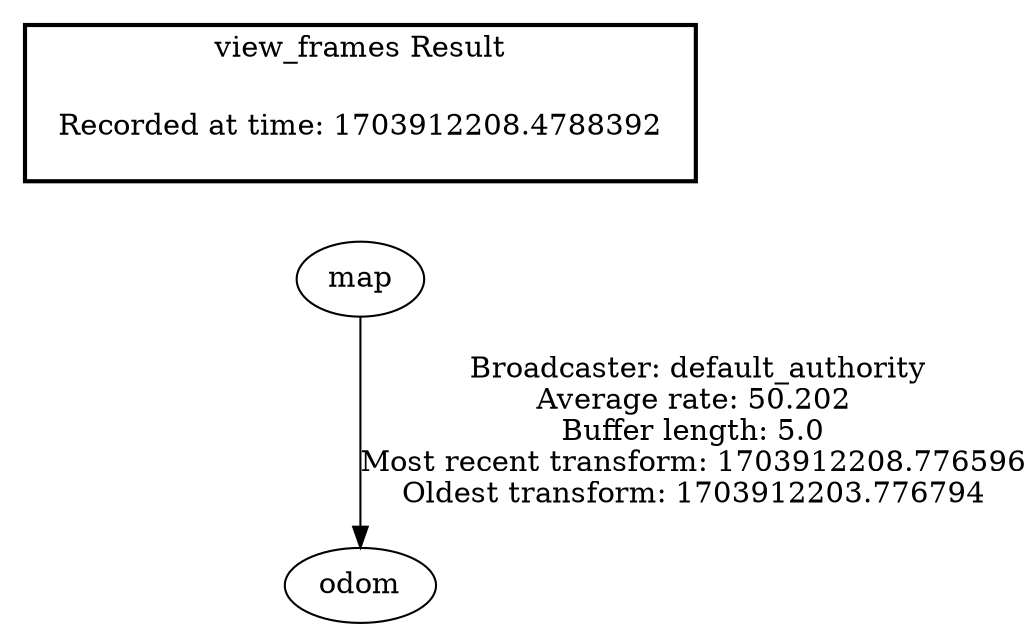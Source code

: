 digraph G {
"map" -> "odom"[label=" Broadcaster: default_authority\nAverage rate: 50.202\nBuffer length: 5.0\nMost recent transform: 1703912208.776596\nOldest transform: 1703912203.776794\n"];
edge [style=invis];
 subgraph cluster_legend { style=bold; color=black; label ="view_frames Result";
"Recorded at time: 1703912208.4788392"[ shape=plaintext ] ;
}->"map";
}